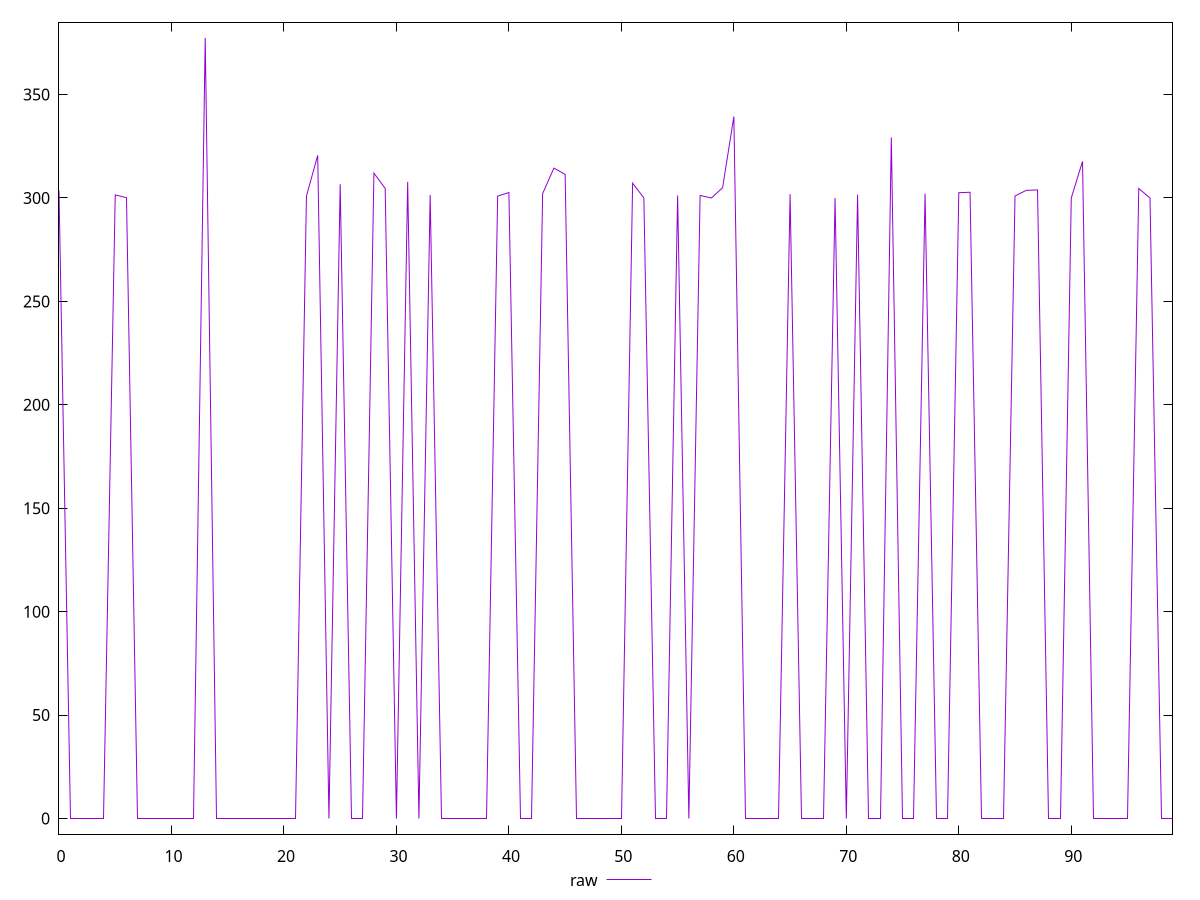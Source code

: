 reset

$raw <<EOF
0 303.456
1 0
2 0
3 0
4 0
5 301.496
6 300.146
7 0
8 0
9 0
10 0
11 0
12 0
13 377.39
14 0
15 0
16 0
17 0
18 0
19 0
20 0
21 0
22 300.922
23 320.6
24 0
25 306.652
26 0
27 0
28 311.99399999999997
29 304.646
30 0
31 307.75
32 0
33 301.51800000000003
34 0
35 0
36 0
37 0
38 0
39 300.878
40 302.648
41 0
42 0
43 302.134
44 314.45
45 311.398
46 0
47 0
48 0
49 0
50 0
51 307.18
52 300
53 0
54 0
55 301.252
56 0
57 301.234
58 300
59 304.946
60 339.39
61 0
62 0
63 0
64 0
65 301.846
66 0
67 0
68 0
69 300
70 0
71 301.556
72 0
73 0
74 329.24
75 0
76 0
77 302.138
78 0
79 0
80 302.556
81 302.764
82 0
83 0
84 0
85 300.988
86 303.702
87 303.886
88 0
89 0
90 300
91 317.682
92 0
93 0
94 0
95 0
96 304.59
97 300
98 0
99 0
EOF

set key outside below
set xrange [0:99]
set yrange [-7.5478:384.9378]
set trange [-7.5478:384.9378]
set terminal svg size 640, 500 enhanced background rgb 'white'
set output "reports/report_00027_2021-02-24T12-40-31.850Z/uses-rel-preconnect/samples/agenda/raw/values.svg"

plot $raw title "raw" with line

reset
